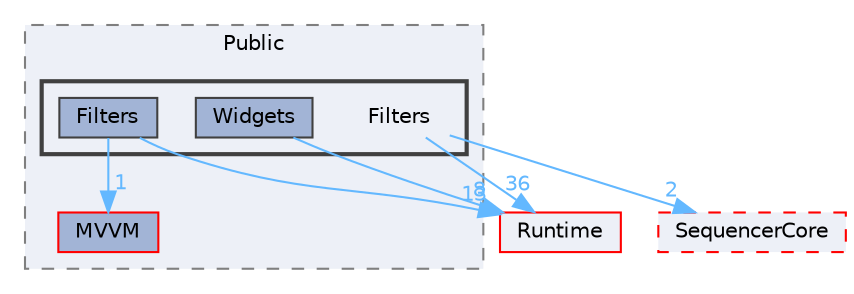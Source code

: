 digraph "Filters"
{
 // INTERACTIVE_SVG=YES
 // LATEX_PDF_SIZE
  bgcolor="transparent";
  edge [fontname=Helvetica,fontsize=10,labelfontname=Helvetica,labelfontsize=10];
  node [fontname=Helvetica,fontsize=10,shape=box,height=0.2,width=0.4];
  compound=true
  subgraph clusterdir_7471c4f946af10e6452663cdb8d07744 {
    graph [ bgcolor="#edf0f7", pencolor="grey50", label="Public", fontname=Helvetica,fontsize=10 style="filled,dashed", URL="dir_7471c4f946af10e6452663cdb8d07744.html",tooltip=""]
  dir_e4995788e921ec1f21a118d69aa5ee03 [label="MVVM", fillcolor="#a2b4d6", color="red", style="filled", URL="dir_e4995788e921ec1f21a118d69aa5ee03.html",tooltip=""];
  subgraph clusterdir_7aa8121d48593610473821cb4676db07 {
    graph [ bgcolor="#edf0f7", pencolor="grey25", label="", fontname=Helvetica,fontsize=10 style="filled,bold", URL="dir_7aa8121d48593610473821cb4676db07.html",tooltip=""]
    dir_7aa8121d48593610473821cb4676db07 [shape=plaintext, label="Filters"];
  dir_71e015e84f3c6bb96d64e22d4fe88573 [label="Filters", fillcolor="#a2b4d6", color="grey25", style="filled", URL="dir_71e015e84f3c6bb96d64e22d4fe88573.html",tooltip=""];
  dir_53bd557fbf0dbb3a679e80ee984d0556 [label="Widgets", fillcolor="#a2b4d6", color="grey25", style="filled", URL="dir_53bd557fbf0dbb3a679e80ee984d0556.html",tooltip=""];
  }
  }
  dir_686cc12b416cf73f5edcbcb3f53c90c9 [label="SequencerCore", fillcolor="#edf0f7", color="red", style="filled,dashed", URL="dir_686cc12b416cf73f5edcbcb3f53c90c9.html",tooltip=""];
  dir_7536b172fbd480bfd146a1b1acd6856b [label="Runtime", fillcolor="#edf0f7", color="red", style="filled", URL="dir_7536b172fbd480bfd146a1b1acd6856b.html",tooltip=""];
  dir_7aa8121d48593610473821cb4676db07->dir_686cc12b416cf73f5edcbcb3f53c90c9 [headlabel="2", labeldistance=1.5 headhref="dir_000405_001015.html" href="dir_000405_001015.html" color="steelblue1" fontcolor="steelblue1"];
  dir_7aa8121d48593610473821cb4676db07->dir_7536b172fbd480bfd146a1b1acd6856b [headlabel="36", labeldistance=1.5 headhref="dir_000405_000984.html" href="dir_000405_000984.html" color="steelblue1" fontcolor="steelblue1"];
  dir_71e015e84f3c6bb96d64e22d4fe88573->dir_7536b172fbd480bfd146a1b1acd6856b [headlabel="13", labeldistance=1.5 headhref="dir_000406_000984.html" href="dir_000406_000984.html" color="steelblue1" fontcolor="steelblue1"];
  dir_71e015e84f3c6bb96d64e22d4fe88573->dir_e4995788e921ec1f21a118d69aa5ee03 [headlabel="1", labeldistance=1.5 headhref="dir_000406_000679.html" href="dir_000406_000679.html" color="steelblue1" fontcolor="steelblue1"];
  dir_53bd557fbf0dbb3a679e80ee984d0556->dir_7536b172fbd480bfd146a1b1acd6856b [headlabel="8", labeldistance=1.5 headhref="dir_001287_000984.html" href="dir_001287_000984.html" color="steelblue1" fontcolor="steelblue1"];
}
